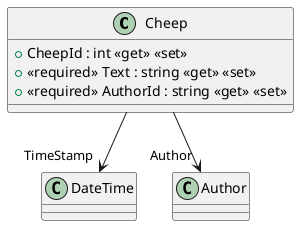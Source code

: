 @startuml
class Cheep {
    + CheepId : int <<get>> <<set>>
    + <<required>> Text : string <<get>> <<set>>
    + <<required>> AuthorId : string <<get>> <<set>>
}
Cheep --> "TimeStamp" DateTime
Cheep --> "Author" Author
@enduml

